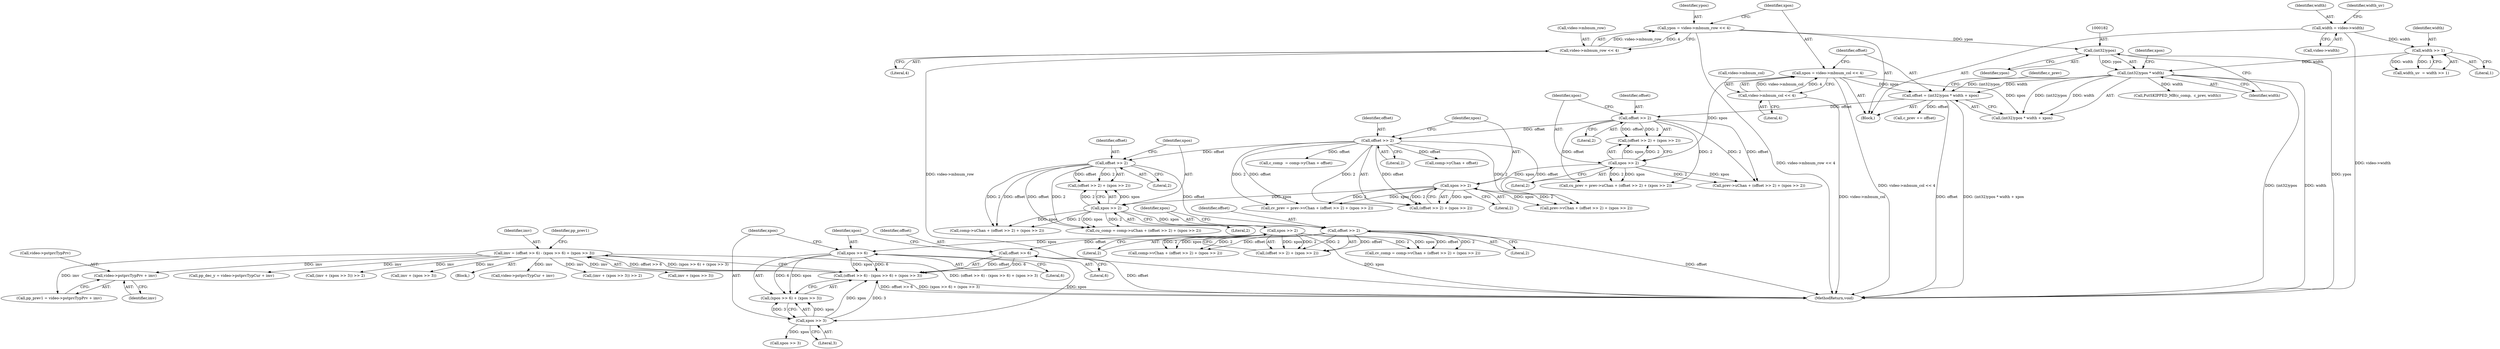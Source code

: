 digraph "0_Android_961e5ac5788b52304e64b9a509781beaf5201fb0_0@pointer" {
"1000302" [label="(Call,video->pstprcTypPrv + imv)"];
"1000287" [label="(Call,imv = (offset >> 6) - (xpos >> 6) + (xpos >> 3))"];
"1000289" [label="(Call,(offset >> 6) - (xpos >> 6) + (xpos >> 3))"];
"1000290" [label="(Call,offset >> 6)"];
"1000262" [label="(Call,offset >> 2)"];
"1000249" [label="(Call,offset >> 2)"];
"1000224" [label="(Call,offset >> 2)"];
"1000211" [label="(Call,offset >> 2)"];
"1000177" [label="(Call,offset = (int32)ypos * width + xpos)"];
"1000180" [label="(Call,(int32)ypos * width)"];
"1000181" [label="(Call,(int32)ypos)"];
"1000163" [label="(Call,ypos = video->mbnum_row << 4)"];
"1000165" [label="(Call,video->mbnum_row << 4)"];
"1000160" [label="(Call,width >> 1)"];
"1000153" [label="(Call,width = video->width)"];
"1000170" [label="(Call,xpos = video->mbnum_col << 4)"];
"1000172" [label="(Call,video->mbnum_col << 4)"];
"1000294" [label="(Call,xpos >> 6)"];
"1000265" [label="(Call,xpos >> 2)"];
"1000252" [label="(Call,xpos >> 2)"];
"1000227" [label="(Call,xpos >> 2)"];
"1000214" [label="(Call,xpos >> 2)"];
"1000297" [label="(Call,xpos >> 3)"];
"1000287" [label="(Call,imv = (offset >> 6) - (xpos >> 6) + (xpos >> 3))"];
"1000227" [label="(Call,xpos >> 2)"];
"1000217" [label="(Call,cv_prev = prev->vChan + (offset >> 2) + (xpos >> 2))"];
"1000185" [label="(Identifier,xpos)"];
"1000155" [label="(Call,video->width)"];
"1000169" [label="(Literal,4)"];
"1000294" [label="(Call,xpos >> 6)"];
"1000293" [label="(Call,(xpos >> 6) + (xpos >> 3))"];
"1000307" [label="(Call,pp_dec_y = video->pstprcTypCur + imv)"];
"1000377" [label="(Call,(imv + (xpos >> 3)) >> 2)"];
"1000219" [label="(Call,prev->vChan + (offset >> 2) + (xpos >> 2))"];
"1000161" [label="(Identifier,width)"];
"1000177" [label="(Call,offset = (int32)ypos * width + xpos)"];
"1000295" [label="(Identifier,xpos)"];
"1000204" [label="(Call,cu_prev = prev->uChan + (offset >> 2) + (xpos >> 2))"];
"1000290" [label="(Call,offset >> 6)"];
"1000248" [label="(Call,(offset >> 2) + (xpos >> 2))"];
"1000363" [label="(Call,xpos >> 3)"];
"1000291" [label="(Identifier,offset)"];
"1000251" [label="(Literal,2)"];
"1000172" [label="(Call,video->mbnum_col << 4)"];
"1000300" [label="(Call,pp_prev1 = video->pstprcTypPrv + imv)"];
"1000154" [label="(Identifier,width)"];
"1000254" [label="(Literal,2)"];
"1000401" [label="(MethodReturn,void)"];
"1000176" [label="(Literal,4)"];
"1000253" [label="(Identifier,xpos)"];
"1000361" [label="(Call,imv + (xpos >> 3))"];
"1000296" [label="(Literal,6)"];
"1000211" [label="(Call,offset >> 2)"];
"1000171" [label="(Identifier,xpos)"];
"1000225" [label="(Identifier,offset)"];
"1000162" [label="(Literal,1)"];
"1000187" [label="(Identifier,c_prev)"];
"1000299" [label="(Literal,3)"];
"1000267" [label="(Literal,2)"];
"1000288" [label="(Identifier,imv)"];
"1000153" [label="(Call,width = video->width)"];
"1000250" [label="(Identifier,offset)"];
"1000160" [label="(Call,width >> 1)"];
"1000164" [label="(Identifier,ypos)"];
"1000165" [label="(Call,video->mbnum_row << 4)"];
"1000255" [label="(Call,cv_comp = comp->vChan + (offset >> 2) + (xpos >> 2))"];
"1000268" [label="(Call,PutSKIPPED_MB(c_comp,  c_prev, width))"];
"1000306" [label="(Identifier,imv)"];
"1000249" [label="(Call,offset >> 2)"];
"1000301" [label="(Identifier,pp_prev1)"];
"1000298" [label="(Identifier,xpos)"];
"1000226" [label="(Literal,2)"];
"1000170" [label="(Call,xpos = video->mbnum_col << 4)"];
"1000206" [label="(Call,prev->uChan + (offset >> 2) + (xpos >> 2))"];
"1000237" [label="(Call,comp->yChan + offset)"];
"1000159" [label="(Identifier,width_uv)"];
"1000257" [label="(Call,comp->vChan + (offset >> 2) + (xpos >> 2))"];
"1000265" [label="(Call,xpos >> 2)"];
"1000252" [label="(Call,xpos >> 2)"];
"1000235" [label="(Call,c_comp  = comp->yChan + offset)"];
"1000262" [label="(Call,offset >> 2)"];
"1000180" [label="(Call,(int32)ypos * width)"];
"1000181" [label="(Call,(int32)ypos)"];
"1000244" [label="(Call,comp->uChan + (offset >> 2) + (xpos >> 2))"];
"1000173" [label="(Call,video->mbnum_col)"];
"1000215" [label="(Identifier,xpos)"];
"1000286" [label="(Block,)"];
"1000158" [label="(Call,width_uv  = width >> 1)"];
"1000210" [label="(Call,(offset >> 2) + (xpos >> 2))"];
"1000297" [label="(Call,xpos >> 3)"];
"1000214" [label="(Call,xpos >> 2)"];
"1000201" [label="(Call,c_prev += offset)"];
"1000228" [label="(Identifier,xpos)"];
"1000309" [label="(Call,video->pstprcTypCur + imv)"];
"1000261" [label="(Call,(offset >> 2) + (xpos >> 2))"];
"1000112" [label="(Block,)"];
"1000163" [label="(Call,ypos = video->mbnum_row << 4)"];
"1000229" [label="(Literal,2)"];
"1000302" [label="(Call,video->pstprcTypPrv + imv)"];
"1000216" [label="(Literal,2)"];
"1000179" [label="(Call,(int32)ypos * width + xpos)"];
"1000224" [label="(Call,offset >> 2)"];
"1000360" [label="(Call,(imv + (xpos >> 3)) >> 2)"];
"1000166" [label="(Call,video->mbnum_row)"];
"1000178" [label="(Identifier,offset)"];
"1000378" [label="(Call,imv + (xpos >> 3))"];
"1000213" [label="(Literal,2)"];
"1000242" [label="(Call,cu_comp = comp->uChan + (offset >> 2) + (xpos >> 2))"];
"1000289" [label="(Call,(offset >> 6) - (xpos >> 6) + (xpos >> 3))"];
"1000264" [label="(Literal,2)"];
"1000212" [label="(Identifier,offset)"];
"1000292" [label="(Literal,6)"];
"1000303" [label="(Call,video->pstprcTypPrv)"];
"1000266" [label="(Identifier,xpos)"];
"1000263" [label="(Identifier,offset)"];
"1000184" [label="(Identifier,width)"];
"1000223" [label="(Call,(offset >> 2) + (xpos >> 2))"];
"1000183" [label="(Identifier,ypos)"];
"1000302" -> "1000300"  [label="AST: "];
"1000302" -> "1000306"  [label="CFG: "];
"1000303" -> "1000302"  [label="AST: "];
"1000306" -> "1000302"  [label="AST: "];
"1000300" -> "1000302"  [label="CFG: "];
"1000287" -> "1000302"  [label="DDG: imv"];
"1000287" -> "1000286"  [label="AST: "];
"1000287" -> "1000289"  [label="CFG: "];
"1000288" -> "1000287"  [label="AST: "];
"1000289" -> "1000287"  [label="AST: "];
"1000301" -> "1000287"  [label="CFG: "];
"1000287" -> "1000401"  [label="DDG: (offset >> 6) - (xpos >> 6) + (xpos >> 3)"];
"1000289" -> "1000287"  [label="DDG: offset >> 6"];
"1000289" -> "1000287"  [label="DDG: (xpos >> 6) + (xpos >> 3)"];
"1000287" -> "1000300"  [label="DDG: imv"];
"1000287" -> "1000307"  [label="DDG: imv"];
"1000287" -> "1000309"  [label="DDG: imv"];
"1000287" -> "1000360"  [label="DDG: imv"];
"1000287" -> "1000361"  [label="DDG: imv"];
"1000287" -> "1000377"  [label="DDG: imv"];
"1000287" -> "1000378"  [label="DDG: imv"];
"1000289" -> "1000293"  [label="CFG: "];
"1000290" -> "1000289"  [label="AST: "];
"1000293" -> "1000289"  [label="AST: "];
"1000289" -> "1000401"  [label="DDG: offset >> 6"];
"1000289" -> "1000401"  [label="DDG: (xpos >> 6) + (xpos >> 3)"];
"1000290" -> "1000289"  [label="DDG: offset"];
"1000290" -> "1000289"  [label="DDG: 6"];
"1000294" -> "1000289"  [label="DDG: xpos"];
"1000294" -> "1000289"  [label="DDG: 6"];
"1000297" -> "1000289"  [label="DDG: xpos"];
"1000297" -> "1000289"  [label="DDG: 3"];
"1000290" -> "1000292"  [label="CFG: "];
"1000291" -> "1000290"  [label="AST: "];
"1000292" -> "1000290"  [label="AST: "];
"1000295" -> "1000290"  [label="CFG: "];
"1000290" -> "1000401"  [label="DDG: offset"];
"1000262" -> "1000290"  [label="DDG: offset"];
"1000262" -> "1000261"  [label="AST: "];
"1000262" -> "1000264"  [label="CFG: "];
"1000263" -> "1000262"  [label="AST: "];
"1000264" -> "1000262"  [label="AST: "];
"1000266" -> "1000262"  [label="CFG: "];
"1000262" -> "1000401"  [label="DDG: offset"];
"1000262" -> "1000255"  [label="DDG: offset"];
"1000262" -> "1000255"  [label="DDG: 2"];
"1000262" -> "1000257"  [label="DDG: offset"];
"1000262" -> "1000257"  [label="DDG: 2"];
"1000262" -> "1000261"  [label="DDG: offset"];
"1000262" -> "1000261"  [label="DDG: 2"];
"1000249" -> "1000262"  [label="DDG: offset"];
"1000249" -> "1000248"  [label="AST: "];
"1000249" -> "1000251"  [label="CFG: "];
"1000250" -> "1000249"  [label="AST: "];
"1000251" -> "1000249"  [label="AST: "];
"1000253" -> "1000249"  [label="CFG: "];
"1000249" -> "1000242"  [label="DDG: offset"];
"1000249" -> "1000242"  [label="DDG: 2"];
"1000249" -> "1000244"  [label="DDG: offset"];
"1000249" -> "1000244"  [label="DDG: 2"];
"1000249" -> "1000248"  [label="DDG: offset"];
"1000249" -> "1000248"  [label="DDG: 2"];
"1000224" -> "1000249"  [label="DDG: offset"];
"1000224" -> "1000223"  [label="AST: "];
"1000224" -> "1000226"  [label="CFG: "];
"1000225" -> "1000224"  [label="AST: "];
"1000226" -> "1000224"  [label="AST: "];
"1000228" -> "1000224"  [label="CFG: "];
"1000224" -> "1000217"  [label="DDG: offset"];
"1000224" -> "1000217"  [label="DDG: 2"];
"1000224" -> "1000219"  [label="DDG: offset"];
"1000224" -> "1000219"  [label="DDG: 2"];
"1000224" -> "1000223"  [label="DDG: offset"];
"1000224" -> "1000223"  [label="DDG: 2"];
"1000211" -> "1000224"  [label="DDG: offset"];
"1000224" -> "1000235"  [label="DDG: offset"];
"1000224" -> "1000237"  [label="DDG: offset"];
"1000211" -> "1000210"  [label="AST: "];
"1000211" -> "1000213"  [label="CFG: "];
"1000212" -> "1000211"  [label="AST: "];
"1000213" -> "1000211"  [label="AST: "];
"1000215" -> "1000211"  [label="CFG: "];
"1000211" -> "1000204"  [label="DDG: offset"];
"1000211" -> "1000204"  [label="DDG: 2"];
"1000211" -> "1000206"  [label="DDG: offset"];
"1000211" -> "1000206"  [label="DDG: 2"];
"1000211" -> "1000210"  [label="DDG: offset"];
"1000211" -> "1000210"  [label="DDG: 2"];
"1000177" -> "1000211"  [label="DDG: offset"];
"1000177" -> "1000112"  [label="AST: "];
"1000177" -> "1000179"  [label="CFG: "];
"1000178" -> "1000177"  [label="AST: "];
"1000179" -> "1000177"  [label="AST: "];
"1000187" -> "1000177"  [label="CFG: "];
"1000177" -> "1000401"  [label="DDG: offset"];
"1000177" -> "1000401"  [label="DDG: (int32)ypos * width + xpos"];
"1000180" -> "1000177"  [label="DDG: (int32)ypos"];
"1000180" -> "1000177"  [label="DDG: width"];
"1000170" -> "1000177"  [label="DDG: xpos"];
"1000177" -> "1000201"  [label="DDG: offset"];
"1000180" -> "1000179"  [label="AST: "];
"1000180" -> "1000184"  [label="CFG: "];
"1000181" -> "1000180"  [label="AST: "];
"1000184" -> "1000180"  [label="AST: "];
"1000185" -> "1000180"  [label="CFG: "];
"1000180" -> "1000401"  [label="DDG: width"];
"1000180" -> "1000401"  [label="DDG: (int32)ypos"];
"1000180" -> "1000179"  [label="DDG: (int32)ypos"];
"1000180" -> "1000179"  [label="DDG: width"];
"1000181" -> "1000180"  [label="DDG: ypos"];
"1000160" -> "1000180"  [label="DDG: width"];
"1000180" -> "1000268"  [label="DDG: width"];
"1000181" -> "1000183"  [label="CFG: "];
"1000182" -> "1000181"  [label="AST: "];
"1000183" -> "1000181"  [label="AST: "];
"1000184" -> "1000181"  [label="CFG: "];
"1000181" -> "1000401"  [label="DDG: ypos"];
"1000163" -> "1000181"  [label="DDG: ypos"];
"1000163" -> "1000112"  [label="AST: "];
"1000163" -> "1000165"  [label="CFG: "];
"1000164" -> "1000163"  [label="AST: "];
"1000165" -> "1000163"  [label="AST: "];
"1000171" -> "1000163"  [label="CFG: "];
"1000163" -> "1000401"  [label="DDG: video->mbnum_row << 4"];
"1000165" -> "1000163"  [label="DDG: video->mbnum_row"];
"1000165" -> "1000163"  [label="DDG: 4"];
"1000165" -> "1000169"  [label="CFG: "];
"1000166" -> "1000165"  [label="AST: "];
"1000169" -> "1000165"  [label="AST: "];
"1000165" -> "1000401"  [label="DDG: video->mbnum_row"];
"1000160" -> "1000158"  [label="AST: "];
"1000160" -> "1000162"  [label="CFG: "];
"1000161" -> "1000160"  [label="AST: "];
"1000162" -> "1000160"  [label="AST: "];
"1000158" -> "1000160"  [label="CFG: "];
"1000160" -> "1000158"  [label="DDG: width"];
"1000160" -> "1000158"  [label="DDG: 1"];
"1000153" -> "1000160"  [label="DDG: width"];
"1000153" -> "1000112"  [label="AST: "];
"1000153" -> "1000155"  [label="CFG: "];
"1000154" -> "1000153"  [label="AST: "];
"1000155" -> "1000153"  [label="AST: "];
"1000159" -> "1000153"  [label="CFG: "];
"1000153" -> "1000401"  [label="DDG: video->width"];
"1000170" -> "1000112"  [label="AST: "];
"1000170" -> "1000172"  [label="CFG: "];
"1000171" -> "1000170"  [label="AST: "];
"1000172" -> "1000170"  [label="AST: "];
"1000178" -> "1000170"  [label="CFG: "];
"1000170" -> "1000401"  [label="DDG: video->mbnum_col << 4"];
"1000172" -> "1000170"  [label="DDG: video->mbnum_col"];
"1000172" -> "1000170"  [label="DDG: 4"];
"1000170" -> "1000179"  [label="DDG: xpos"];
"1000170" -> "1000214"  [label="DDG: xpos"];
"1000172" -> "1000176"  [label="CFG: "];
"1000173" -> "1000172"  [label="AST: "];
"1000176" -> "1000172"  [label="AST: "];
"1000172" -> "1000401"  [label="DDG: video->mbnum_col"];
"1000294" -> "1000293"  [label="AST: "];
"1000294" -> "1000296"  [label="CFG: "];
"1000295" -> "1000294"  [label="AST: "];
"1000296" -> "1000294"  [label="AST: "];
"1000298" -> "1000294"  [label="CFG: "];
"1000294" -> "1000293"  [label="DDG: xpos"];
"1000294" -> "1000293"  [label="DDG: 6"];
"1000265" -> "1000294"  [label="DDG: xpos"];
"1000294" -> "1000297"  [label="DDG: xpos"];
"1000265" -> "1000261"  [label="AST: "];
"1000265" -> "1000267"  [label="CFG: "];
"1000266" -> "1000265"  [label="AST: "];
"1000267" -> "1000265"  [label="AST: "];
"1000261" -> "1000265"  [label="CFG: "];
"1000265" -> "1000401"  [label="DDG: xpos"];
"1000265" -> "1000255"  [label="DDG: xpos"];
"1000265" -> "1000255"  [label="DDG: 2"];
"1000265" -> "1000257"  [label="DDG: xpos"];
"1000265" -> "1000257"  [label="DDG: 2"];
"1000265" -> "1000261"  [label="DDG: xpos"];
"1000265" -> "1000261"  [label="DDG: 2"];
"1000252" -> "1000265"  [label="DDG: xpos"];
"1000252" -> "1000248"  [label="AST: "];
"1000252" -> "1000254"  [label="CFG: "];
"1000253" -> "1000252"  [label="AST: "];
"1000254" -> "1000252"  [label="AST: "];
"1000248" -> "1000252"  [label="CFG: "];
"1000252" -> "1000242"  [label="DDG: xpos"];
"1000252" -> "1000242"  [label="DDG: 2"];
"1000252" -> "1000244"  [label="DDG: xpos"];
"1000252" -> "1000244"  [label="DDG: 2"];
"1000252" -> "1000248"  [label="DDG: xpos"];
"1000252" -> "1000248"  [label="DDG: 2"];
"1000227" -> "1000252"  [label="DDG: xpos"];
"1000227" -> "1000223"  [label="AST: "];
"1000227" -> "1000229"  [label="CFG: "];
"1000228" -> "1000227"  [label="AST: "];
"1000229" -> "1000227"  [label="AST: "];
"1000223" -> "1000227"  [label="CFG: "];
"1000227" -> "1000217"  [label="DDG: xpos"];
"1000227" -> "1000217"  [label="DDG: 2"];
"1000227" -> "1000219"  [label="DDG: xpos"];
"1000227" -> "1000219"  [label="DDG: 2"];
"1000227" -> "1000223"  [label="DDG: xpos"];
"1000227" -> "1000223"  [label="DDG: 2"];
"1000214" -> "1000227"  [label="DDG: xpos"];
"1000214" -> "1000210"  [label="AST: "];
"1000214" -> "1000216"  [label="CFG: "];
"1000215" -> "1000214"  [label="AST: "];
"1000216" -> "1000214"  [label="AST: "];
"1000210" -> "1000214"  [label="CFG: "];
"1000214" -> "1000204"  [label="DDG: xpos"];
"1000214" -> "1000204"  [label="DDG: 2"];
"1000214" -> "1000206"  [label="DDG: xpos"];
"1000214" -> "1000206"  [label="DDG: 2"];
"1000214" -> "1000210"  [label="DDG: xpos"];
"1000214" -> "1000210"  [label="DDG: 2"];
"1000297" -> "1000293"  [label="AST: "];
"1000297" -> "1000299"  [label="CFG: "];
"1000298" -> "1000297"  [label="AST: "];
"1000299" -> "1000297"  [label="AST: "];
"1000293" -> "1000297"  [label="CFG: "];
"1000297" -> "1000293"  [label="DDG: xpos"];
"1000297" -> "1000293"  [label="DDG: 3"];
"1000297" -> "1000363"  [label="DDG: xpos"];
}
